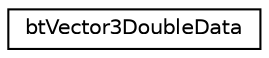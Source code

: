digraph "Graphical Class Hierarchy"
{
  edge [fontname="Helvetica",fontsize="10",labelfontname="Helvetica",labelfontsize="10"];
  node [fontname="Helvetica",fontsize="10",shape=record];
  rankdir="LR";
  Node1 [label="btVector3DoubleData",height=0.2,width=0.4,color="black", fillcolor="white", style="filled",URL="$structbtVector3DoubleData.html"];
}
